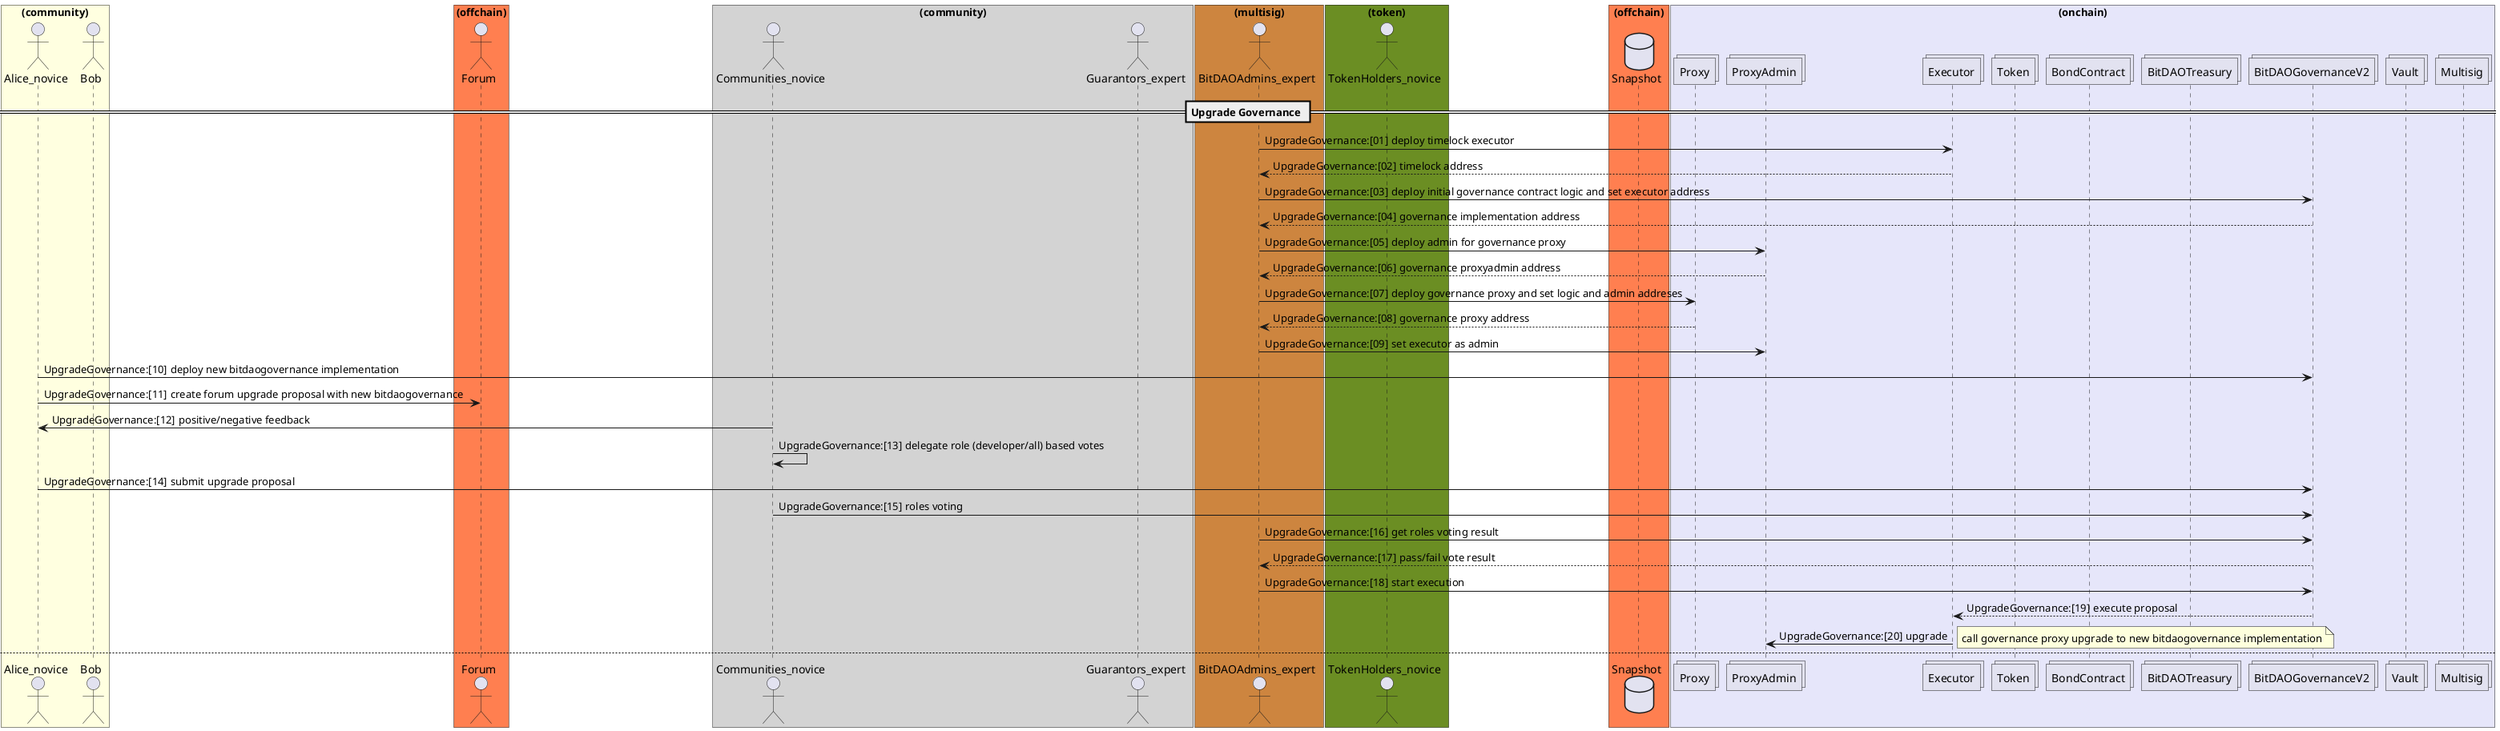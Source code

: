 @startuml
!pragma layout smetana
'skinparam defaultFontSize 29

'https://plantuml.com/sequence-diagram
box "(community)" #LightYellow
actor Alice_novice as alice
actor Bob as bob
end box

box "(offchain)" #Coral
actor Forum as forum
end box

box "(community)" #LightGray
actor Communities_novice as community
actor Guarantors_expert as guarantor
end box

box "(multisig)" #Peru
actor BitDAOAdmins_expert as bitdaoadmin
end box

box "(token)" #OliveDrab
actor TokenHolders_novice as tokenholders
endbox

box "(offchain)" #Coral
database Snapshot as snapshot
end box

box "(onchain)" #Lavender
collections Proxy as proxy
collections ProxyAdmin as proxyadmin
collections Executor as executor
collections Token as token
collections BondContract as bondcontract
collections BitDAOTreasury as bitdaotreasury
collections BitDAOGovernanceV2 as bitdaogovernance
collections Vault as vault
collections Multisig as multisig
end box

autonumber "UpgradeGovernance:[00]"

== Upgrade Governance ==

bitdaoadmin -> executor: deploy timelock executor
bitdaoadmin <-- executor: timelock address
bitdaoadmin -> bitdaogovernance: deploy initial governance contract logic and set executor address
bitdaoadmin <-- bitdaogovernance: governance implementation address
bitdaoadmin -> proxyadmin: deploy admin for governance proxy
bitdaoadmin <-- proxyadmin: governance proxyadmin address
bitdaoadmin -> proxy: deploy governance proxy and set logic and admin addreses
bitdaoadmin <-- proxy: governance proxy address
bitdaoadmin -> proxyadmin: set executor as admin


alice -> bitdaogovernance: deploy new bitdaogovernance implementation

alice -> forum: create forum upgrade proposal with new bitdaogovernance
alice <- community: positive/negative feedback

community -> community: delegate role (developer/all) based votes

alice -> bitdaogovernance: submit upgrade proposal
community -> bitdaogovernance: roles voting

bitdaoadmin -> bitdaogovernance: get roles voting result
bitdaoadmin <-- bitdaogovernance: pass/fail vote result

bitdaoadmin -> bitdaogovernance: start execution
executor <-- bitdaogovernance: execute proposal
executor -> proxyadmin: upgrade
note right: call governance proxy upgrade to new bitdaogovernance implementation

newpage

autonumber "UpgradeTreasury:[00]"

== Upgrade Treasury ==

bitdaoadmin -> bitdaotreasury: deploy initial treasury contract logic and set governance address
bitdaoadmin <-- bitdaotreasury: bitdaotreasury contract logic address
bitdaoadmin -> bitdaotreasury: set governance
bitdaoadmin -> proxyadmin: deploy admin for treasury proxy
bitdaoadmin <-- proxyadmin: treasury proxyadmin address
bitdaoadmin -> proxy: deploy treasury proxy and set logic and admin
bitdaoadmin <-- proxy: treasury proxy address
bitdaoadmin -> proxyadmin: set executor as admin


alice -> bitdaotreasury: deploy new bitdaotreasury implementation

alice -> forum: create forum upgrade proposal with new bitdaogovernance
alice <-- community: positive/negative feedback

community -> community: delegate role (treasury/developer/all) based votes

alice -> bitdaogovernance: submit upgrade proposal
community -> bitdaogovernance: roles voting

bitdaoadmin -> bitdaogovernance: get roles voting result
bitdaoadmin <-- bitdaogovernance: pass/fail vote result

bitdaoadmin -> bitdaogovernance: start execution
executor <-- bitdaogovernance: execute proposal
executor -> proxyadmin: upgrade
note right: call treasury proxy upgrade to new bitdaotreasury implementation

newpage

autonumber "UpgradeVault:[00]"

== Upgrade Vault ==

bitdaoadmin -> vault: deploy initial vault contract logic and set treasury
bitdaoadmin <-- vault: vault contract logic address
bitdaoadmin -> proxyadmin: deploy admin for vault proxy
bitdaoadmin <-- proxyadmin: vault proxyadmin address
bitdaoadmin -> proxy: deploy vault proxy and set logic and admin
bitdaoadmin <-- proxy: vault proxy address
bitdaoadmin -> proxyadmin: set executor as admin


alice -> vault: deploy new vault implementation

alice -> forum: create forum upgrade proposal with new bitdaogovernance
alice <-- community: positive/negative feedback

community -> community: delegate role (treasury/all) based votes

alice -> bitdaogovernance: submit upgrade proposal
community -> bitdaogovernance: roles voting

bitdaoadmin -> bitdaogovernance: get roles voting result
bitdaoadmin <-- bitdaogovernance: pass/fail vote result

bitdaoadmin -> bitdaogovernance: start execution
executor <-- bitdaogovernance: execute proposal
executor -> proxyadmin: upgrade
note right: call vault proxy upgrade to new vault implementation

newpage

autonumber "UpgradeBond:[00]"

== Upgrade Bond ==

bitdaoadmin -> bondcontract: deploy initial bond factory contract logic and set treasury
bitdaoadmin <-- bondcontract: bondcontract contract logic address
bitdaoadmin -> proxyadmin: deploy admin for bondcontract proxy
bitdaoadmin <-- proxyadmin: bond factory contract proxy admin address
bitdaoadmin -> proxy: deploy bond factory proxy and set logic and admin
bitdaoadmin <-- proxy: bond factory proxy address
bitdaoadmin -> proxyadmin: set executor as admin


alice -> bondcontract: deploy new bond factory contract implementation

alice -> forum: create forum upgrade proposal with new bitdaogovernance
alice <- community: positive/negative feedback

community -> community: delegate role (treasury/all) based votes

alice -> bitdaogovernance: submit upgrade proposal
community -> bitdaogovernance: roles voting

bitdaoadmin -> bitdaogovernance: get roles voting result
bitdaoadmin <-- bitdaogovernance: pass/fail vote result

bitdaoadmin -> bitdaogovernance: start execution
executor <-- bitdaogovernance: execute proposal
executor -> proxyadmin: upgrade
note right: call bond contract proxy upgrade to new bond contract implementation

newpage

autonumber "UpgradeToken:[00]"

== Upgrade Token / Derivative ==

bitdaoadmin -> token: deploy initial token contract logic and set governance
bitdaoadmin <-- token: token contract logic address
bitdaoadmin -> proxyadmin: deploy admin for token proxy
bitdaoadmin <-- proxyadmin: token factory contract proxy admin address
bitdaoadmin -> proxy: deploy token proxy and set logic and admin
bitdaoadmin <-- proxy: token proxy address
bitdaoadmin -> proxyadmin: set executor as admin


alice -> token: deploy new token contract implementation

alice -> forum: create forum upgrade proposal with new bitdaogovernance
alice <-- community: positive/negative feedback

community -> community: delegate role based votes

alice -> bitdaogovernance: submit upgrade proposal
community -> bitdaogovernance: roles voting

bitdaoadmin -> bitdaogovernance: get roles voting result
bitdaoadmin <-- bitdaogovernance: pass/fail vote result

bitdaoadmin -> bitdaogovernance: start execution
executor <-- bitdaogovernance: execute proposal
executor -> proxyadmin: upgrade
note right: call token proxy upgrade to new token implementation

newpage

autonumber "UpgradeSnapshot:[00]"

== Upgrade Snapshot ==

alice -> forum: create snapshot upgrade request forum proposal
activate forum

guarantor -> forum: get proposals
guarantor <-- forum: list of proposals
guarantor -> forum: put positive/negative feedback

community -> forum: get proposals
community <-- forum: list of proposals
community -> forum: put positive/negative feedback

alice <-- forum: get positive/negative feedback
deactivate forum

community --> community: delegate votes

alice -> snapshot: submit snapshot upgrade request proposal
activate snapshot
guarantor -> snapshot: get proposals
guarantor <-- snapshot: list of proposals
guarantor -> snapshot: vote to release or proportional slash

tokenholders -> snapshot: get proposals
tokenholders <-- snapshot: list of proposals
tokenholders -> snapshot: vote on open proposals
tokenholders <-- snapshot: vote confirmation
deactivate snapshot

bitdaoadmin -> snapshot: get vote result
bitdaoadmin <-- snapshot: pass/fail vote result
bitdaoadmin -> snapshot: upgrade snapshot

newpage

autonumber "UpgradeMultisig:[00]"

== Upgrade Multisig ==

alice -> forum: create multisig upgrade request forum proposal
activate forum

guarantor -> forum: get proposals
guarantor <-- forum: list of proposals
guarantor -> forum: put positive/negative feedback

community -> forum: get proposals
community <-- forum: list of proposals
community -> forum: put positive/negative feedback

alice <-- forum: get positive/negative feedback
deactivate forum

community --> community: delegate votes

alice -> snapshot: submit multisig upgrade request proposal
activate snapshot
guarantor -> snapshot: get proposals
guarantor <-- snapshot: list of proposals
guarantor -> snapshot: vote to release or proportional slash

tokenholders -> snapshot: get proposals
tokenholders <-- snapshot: list of proposals
tokenholders -> snapshot: vote on open proposals
tokenholders <-- snapshot: vote confirmation
deactivate snapshot

bitdaoadmin -> snapshot: get vote result
bitdaoadmin <-- snapshot: pass/fail vote result
bitdaoadmin -> multisig: create a new multisig
bitdaoadmin -> multisig: transfer funds from the old multisig to the new multisig


@enduml